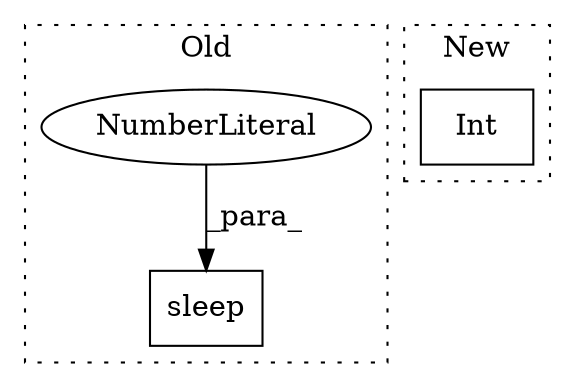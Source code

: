 digraph G {
subgraph cluster0 {
1 [label="sleep" a="32" s="333,340" l="6,1" shape="box"];
3 [label="NumberLiteral" a="34" s="339" l="1" shape="ellipse"];
label = "Old";
style="dotted";
}
subgraph cluster1 {
2 [label="Int" a="32" s="396,427" l="4,1" shape="box"];
label = "New";
style="dotted";
}
3 -> 1 [label="_para_"];
}